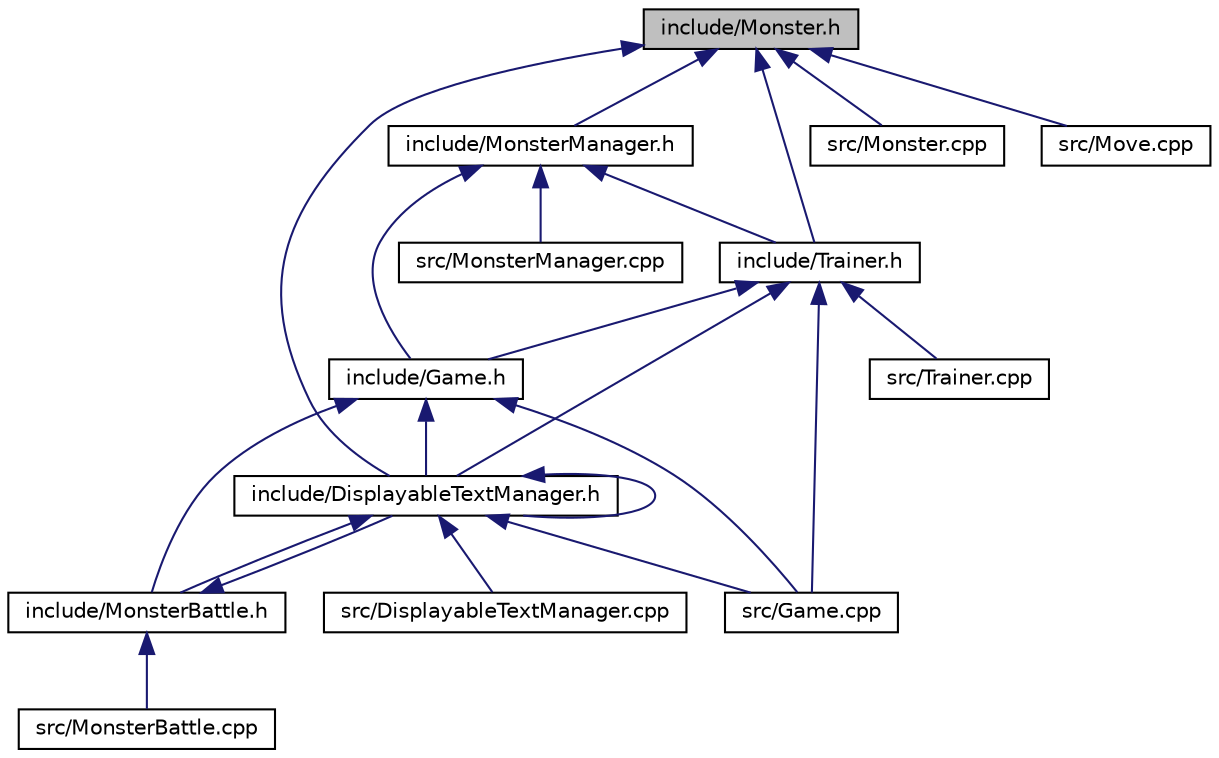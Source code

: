 digraph "include/Monster.h"
{
  edge [fontname="Helvetica",fontsize="10",labelfontname="Helvetica",labelfontsize="10"];
  node [fontname="Helvetica",fontsize="10",shape=record];
  Node34 [label="include/Monster.h",height=0.2,width=0.4,color="black", fillcolor="grey75", style="filled", fontcolor="black"];
  Node34 -> Node35 [dir="back",color="midnightblue",fontsize="10",style="solid"];
  Node35 [label="include/DisplayableTextManager.h",height=0.2,width=0.4,color="black", fillcolor="white", style="filled",URL="$DisplayableTextManager_8h.html"];
  Node35 -> Node35 [dir="back",color="midnightblue",fontsize="10",style="solid"];
  Node35 -> Node36 [dir="back",color="midnightblue",fontsize="10",style="solid"];
  Node36 [label="include/MonsterBattle.h",height=0.2,width=0.4,color="black", fillcolor="white", style="filled",URL="$MonsterBattle_8h.html"];
  Node36 -> Node35 [dir="back",color="midnightblue",fontsize="10",style="solid"];
  Node36 -> Node37 [dir="back",color="midnightblue",fontsize="10",style="solid"];
  Node37 [label="src/MonsterBattle.cpp",height=0.2,width=0.4,color="black", fillcolor="white", style="filled",URL="$MonsterBattle_8cpp.html"];
  Node35 -> Node38 [dir="back",color="midnightblue",fontsize="10",style="solid"];
  Node38 [label="src/DisplayableTextManager.cpp",height=0.2,width=0.4,color="black", fillcolor="white", style="filled",URL="$DisplayableTextManager_8cpp.html"];
  Node35 -> Node39 [dir="back",color="midnightblue",fontsize="10",style="solid"];
  Node39 [label="src/Game.cpp",height=0.2,width=0.4,color="black", fillcolor="white", style="filled",URL="$Game_8cpp.html"];
  Node34 -> Node40 [dir="back",color="midnightblue",fontsize="10",style="solid"];
  Node40 [label="include/MonsterManager.h",height=0.2,width=0.4,color="black", fillcolor="white", style="filled",URL="$MonsterManager_8h.html"];
  Node40 -> Node41 [dir="back",color="midnightblue",fontsize="10",style="solid"];
  Node41 [label="include/Game.h",height=0.2,width=0.4,color="black", fillcolor="white", style="filled",URL="$Game_8h.html"];
  Node41 -> Node36 [dir="back",color="midnightblue",fontsize="10",style="solid"];
  Node41 -> Node35 [dir="back",color="midnightblue",fontsize="10",style="solid"];
  Node41 -> Node39 [dir="back",color="midnightblue",fontsize="10",style="solid"];
  Node40 -> Node42 [dir="back",color="midnightblue",fontsize="10",style="solid"];
  Node42 [label="include/Trainer.h",height=0.2,width=0.4,color="black", fillcolor="white", style="filled",URL="$Trainer_8h.html"];
  Node42 -> Node41 [dir="back",color="midnightblue",fontsize="10",style="solid"];
  Node42 -> Node35 [dir="back",color="midnightblue",fontsize="10",style="solid"];
  Node42 -> Node39 [dir="back",color="midnightblue",fontsize="10",style="solid"];
  Node42 -> Node43 [dir="back",color="midnightblue",fontsize="10",style="solid"];
  Node43 [label="src/Trainer.cpp",height=0.2,width=0.4,color="black", fillcolor="white", style="filled",URL="$Trainer_8cpp.html"];
  Node40 -> Node44 [dir="back",color="midnightblue",fontsize="10",style="solid"];
  Node44 [label="src/MonsterManager.cpp",height=0.2,width=0.4,color="black", fillcolor="white", style="filled",URL="$MonsterManager_8cpp.html"];
  Node34 -> Node42 [dir="back",color="midnightblue",fontsize="10",style="solid"];
  Node34 -> Node45 [dir="back",color="midnightblue",fontsize="10",style="solid"];
  Node45 [label="src/Monster.cpp",height=0.2,width=0.4,color="black", fillcolor="white", style="filled",URL="$Monster_8cpp.html"];
  Node34 -> Node46 [dir="back",color="midnightblue",fontsize="10",style="solid"];
  Node46 [label="src/Move.cpp",height=0.2,width=0.4,color="black", fillcolor="white", style="filled",URL="$Move_8cpp.html"];
}
